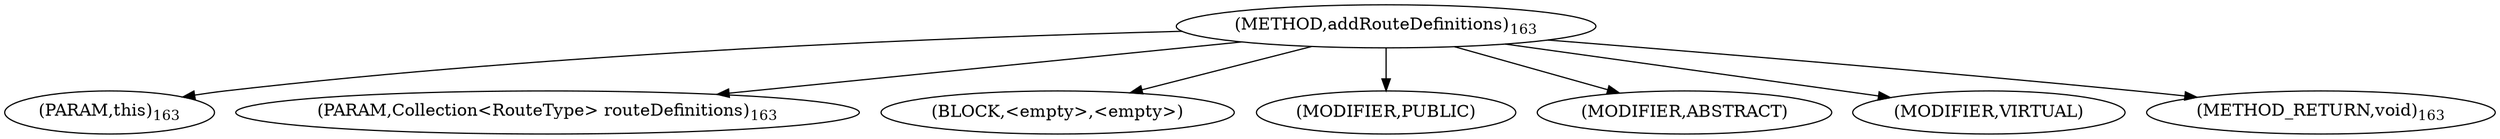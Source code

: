digraph "addRouteDefinitions" {  
"158" [label = <(METHOD,addRouteDefinitions)<SUB>163</SUB>> ]
"159" [label = <(PARAM,this)<SUB>163</SUB>> ]
"160" [label = <(PARAM,Collection&lt;RouteType&gt; routeDefinitions)<SUB>163</SUB>> ]
"161" [label = <(BLOCK,&lt;empty&gt;,&lt;empty&gt;)> ]
"162" [label = <(MODIFIER,PUBLIC)> ]
"163" [label = <(MODIFIER,ABSTRACT)> ]
"164" [label = <(MODIFIER,VIRTUAL)> ]
"165" [label = <(METHOD_RETURN,void)<SUB>163</SUB>> ]
  "158" -> "159" 
  "158" -> "160" 
  "158" -> "161" 
  "158" -> "162" 
  "158" -> "163" 
  "158" -> "164" 
  "158" -> "165" 
}
